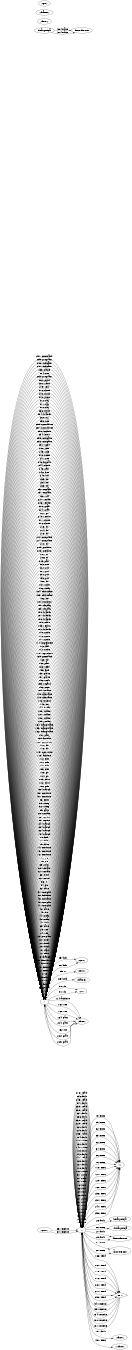 digraph "DATA_EXEC/Dofloo-SyscallParty_noElip.dot" {
rankdir="LR"
size="9"
fixedsize="false"
splines="true"
nodesep=0.3
ranksep=0
fontsize=10
overlap="scalexy"
engine= "neato"
	"'*'" [node_type=file shape=ellipse]
	"'*'" [node_type=file shape=ellipse]
	"*" -> "*" [label="1: be"]
	"'*'" [node_type=file shape=ellipse]
	"'*'" [node_type=file shape=ellipse]
	"*" -> "*" [label="2: be"]
	"'*'" [node_type=file shape=ellipse]
	"'*'" [node_type=file shape=ellipse]
	"*" -> "*" [label="3: spread"]
	"'*'" [node_type=file shape=ellipse]
	"'*'" [node_type=file shape=ellipse]
	"*" -> "*" [label="4: force"]
	"'*'" [node_type=file shape=ellipse]
	"'*'" [node_type=file shape=ellipse]
	"*" -> "*" [label="7: distribute"]
	"'*'" [node_type=file shape=ellipse]
	"'*'" [node_type=file shape=ellipse]
	"*" -> "*" [label="8: distribute"]
	"'*'" [node_type=file shape=ellipse]
	"'*'" [node_type=file shape=ellipse]
	"*" -> "*" [label="9: be"]
	"'*'" [node_type=file shape=ellipse]
	"'*'" [node_type=file shape=ellipse]
	"*" -> "*" [label="12: extend"]
	"'*'" [node_type=file shape=ellipse]
	"'*'" [node_type=file shape=ellipse]
	"*" -> "*" [label="13: extend"]
	"'*'" [node_type=file shape=ellipse]
	"'*'" [node_type=file shape=ellipse]
	"*" -> "*" [label="14: distribute"]
	"'*'" [node_type=file shape=ellipse]
	"'*'" [node_type=file shape=ellipse]
	"*" -> "*" [label="15: distribute"]
	"'*'" [node_type=file shape=ellipse]
	"'*'" [node_type=file shape=ellipse]
	"*" -> "*" [label="16: change"]
	"'*'" [node_type=file shape=ellipse]
	"'*'" [node_type=file shape=ellipse]
	"*" -> "*" [label="17: start"]
	"'*'" [node_type=file shape=ellipse]
	"'*'" [node_type=file shape=ellipse]
	"*" -> "*" [label="18: start"]
	"'*'" [node_type=Process shape=box]
	"'*'" [node_type=Process shape=box]
	"'*'" -> "'*'" [label="19: fork"]
	"'*'" [node_type=Process shape=box]
	".*\*" [node_type=File shape=ellipse]
	"'*'" -> ".*\*" [label="19: exec"]
	"'*'" [node_type=file shape=ellipse]
	"'*'" [node_type=file shape=ellipse]
	"*" -> "*" [label="20: think"]
	"'*'" [node_type=file shape=ellipse]
	"'*'" [node_type=file shape=ellipse]
	"*" -> "*" [label="21: think"]
	"'*'" [node_type=file shape=ellipse]
	"'*'" [node_type=file shape=ellipse]
	"*" -> "*" [label="22: cover"]
	"'*'" [node_type=file shape=ellipse]
	"'*'" [node_type=file shape=ellipse]
	"*" -> "*" [label="23: program"]
	"'*'" [node_type=file shape=ellipse]
	"'*'" [node_type=file shape=ellipse]
	"*" -> "*" [label="24: see"]
	"'*'" [node_type=file shape=ellipse]
	"'*'" [node_type=file shape=ellipse]
	"*" -> "*" [label="25: see"]
	"'*'" [node_type=Process shape=box]
	"'binary.ninja'" [node_type=Process shape=box]
	"'*'" -> "'binary.ninja'" [label="26: fork"]
	"'*'" [node_type=Process shape=box]
	".*\binary.ninja" [node_type=File shape=ellipse]
	"'*'" -> ".*\binary.ninja" [label="26: exec"]
	"'*'" [node_type=Process shape=box]
	"'linux.die.net'" [node_type=Process shape=box]
	"'*'" -> "'linux.die.net'" [label="27: fork"]
	"'*'" [node_type=Process shape=box]
	".*\linux.die.net" [node_type=File shape=ellipse]
	"'*'" -> ".*\linux.die.net" [label="27: exec"]
	"'*'" [node_type=Process shape=box]
	"'linux.die.net'" [node_type=Process shape=box]
	"'*'" -> "'linux.die.net'" [label="28: fork"]
	"'*'" [node_type=Process shape=box]
	".*\linux.die.net" [node_type=File shape=ellipse]
	"'*'" -> ".*\linux.die.net" [label="28: exec"]
	"'*'" [node_type=Process shape=box]
	"'*'" [node_type=Process shape=box]
	"'*'" -> "'*'" [label="29: fork"]
	"'*'" [node_type=Process shape=box]
	".*\*" [node_type=File shape=ellipse]
	"'*'" -> ".*\*" [label="29: exec"]
	"'linux.die.net'" [node_type=file shape=ellipse]
	"'binary.ninja'" [node_type=file shape=ellipse]
	"binary.ninja" -> "linux.die.net" [label="30: ltrace"]
	"'linux.die.net'" [node_type=file shape=ellipse]
	"'binary.ninja'" [node_type=file shape=ellipse]
	"binary.ninja" -> "linux.die.net" [label="31: ltrace"]
	"'*'" [node_type=Process shape=box]
	"'*'" [node_type=Process shape=box]
	"'*'" -> "'*'" [label="32: fork"]
	"'*'" [node_type=Process shape=box]
	".*\*" [node_type=File shape=ellipse]
	"'*'" -> ".*\*" [label="32: exec"]
	"'/-gnu-/'" [node_type=file shape=diamond]
	"'*'" [node_type=Process shape=box]
	"'/-gnu-/'" -> "'*'" [label="33: receive"]
	"'/-gnu-/'" [node_type=file shape=diamond]
	"'*'" [node_type=Process shape=box]
	"'/-gnu-/'" -> "'*'" [label="34: receive"]
	"'/-gnu-/'" [node_type=file shape=ellipse]
	"'*'" [node_type=file shape=ellipse]
	"*" -> "/-gnu-/" [label="35: link"]
	"'/-gnu-/'" [node_type=file shape=ellipse]
	"'*'" [node_type=file shape=ellipse]
	"*" -> "/-gnu-/" [label="36: link"]
	"'*'" [node_type=file shape=ellipse]
	"'*'" [node_type=file shape=ellipse]
	"*" -> "*" [label="39: have"]
	"'*'" [node_type=file shape=ellipse]
	"'*'" [node_type=file shape=ellipse]
	"*" -> "*" [label="40: link"]
	"'*'" [node_type=file shape=ellipse]
	"'*'" [node_type=file shape=ellipse]
	"*" -> "*" [label="43: mean"]
	"'*'" [node_type=file shape=ellipse]
	"'*'" [node_type=file shape=ellipse]
	"*" -> "*" [label="44: mean"]
	"'*'" [node_type=file shape=ellipse]
	"'*'" [node_type=file shape=ellipse]
	"*" -> "*" [label="45: be"]
	"'*'" [node_type=file shape=ellipse]
	"'*'" [node_type=file shape=ellipse]
	"*" -> "*" [label="46: have"]
	"'*'" [node_type=file shape=ellipse]
	"'*'" [node_type=file shape=ellipse]
	"*" -> "*" [label="47: compile"]
	"'*'" [node_type=file shape=ellipse]
	"'*'" [node_type=file shape=ellipse]
	"*" -> "*" [label="48: compile"]
	"'*'" [node_type=file shape=ellipse]
	"'*'" [node_type=file shape=ellipse]
	"*" -> "*" [label="49: indicate"]
	"'*'" [node_type=file shape=ellipse]
	"'*'" [node_type=file shape=ellipse]
	"*" -> "*" [label="50: indicate"]
	"'*'" [node_type=file shape=ellipse]
	"'*'" [node_type=file shape=ellipse]
	"*" -> "*" [label="51: compile"]
	"'*'" [node_type=file shape=ellipse]
	"'*'" [node_type=file shape=ellipse]
	"*" -> "*" [label="52: have"]
	"'*'" [node_type=Process shape=box]
	"'*'" [node_type=Process shape=box]
	"'*'" -> "'*'" [label="53: fork"]
	"'*'" [node_type=Process shape=box]
	".*\*" [node_type=File shape=ellipse]
	"'*'" -> ".*\*" [label="53: exec"]
	"'*'" [node_type=file shape=ellipse]
	"'*'" [node_type=file shape=ellipse]
	"*" -> "*" [label="54: be"]
	"'/-four-/'" [node_type=file shape=ellipse]
	"'*'" [node_type=file shape=ellipse]
	"*" -> "/-four-/" [label="55: 's"]
	"'*'" [node_type=file shape=ellipse]
	"'*'" [node_type=file shape=ellipse]
	"*" -> "*" [label="56: 's"]
	"'*'" [node_type=file shape=ellipse]
	"'*'" [node_type=Process shape=box]
	"'*'" -> "'*'" [label="57: write"]
	"'*'" [node_type=file shape=ellipse]
	"'*'" [node_type=Process shape=box]
	"'*'" -> "'*'" [label="58: write"]
	"'*'" [node_type=file shape=ellipse]
	"'*'" [node_type=Process shape=box]
	"'*'" -> "'*'" [label="59: write"]
	"'*'" [node_type=file shape=ellipse]
	"'*'" [node_type=Process shape=box]
	"'*'" -> "'*'" [label="60: write"]
	"'*'" [node_type=file shape=ellipse]
	"'*'" [node_type=file shape=ellipse]
	"*" -> "*" [label="61: serve"]
	"'*'" [node_type=Process shape=box]
	"'*'" [node_type=Process shape=box]
	"'*'" -> "'*'" [label="62: fork"]
	"'*'" [node_type=Process shape=box]
	".*\*" [node_type=File shape=ellipse]
	"'*'" -> ".*\*" [label="62: exec"]
	"'*'" [node_type=file shape=ellipse]
	"'*'" [node_type=file shape=ellipse]
	"*" -> "*" [label="63: hold"]
	"'*'" [node_type=Process shape=box]
	"'*'" [node_type=Process shape=box]
	"'*'" -> "'*'" [label="64: fork"]
	"'*'" [node_type=Process shape=box]
	".*\*" [node_type=File shape=ellipse]
	"'*'" -> ".*\*" [label="64: exec"]
	"'/-frame-/'" [node_type=file shape=ellipse]
	"'*'" [node_type=file shape=ellipse]
	"*" -> "/-frame-/" [label="65: hold"]
	"'*'" [node_type=Process shape=box]
	"'*'" [node_type=Process shape=box]
	"'*'" -> "'*'" [label="66: fork"]
	"'*'" [node_type=Process shape=box]
	".*\*" [node_type=File shape=ellipse]
	"'*'" -> ".*\*" [label="66: exec"]
	"'*'" [node_type=file shape=ellipse]
	"'*'" [node_type=file shape=ellipse]
	"*" -> "*" [label="67: remain"]
	"'*'" [node_type=file shape=ellipse]
	"'*'" [node_type=file shape=ellipse]
	"*" -> "*" [label="68: remain"]
	"'*'" [node_type=file shape=ellipse]
	"'*'" [node_type=file shape=ellipse]
	"*" -> "*" [label="69: point"]
	"'*'" [node_type=file shape=ellipse]
	"'*'" [node_type=file shape=ellipse]
	"*" -> "*" [label="70: 're"]
	"'*'" [node_type=file shape=ellipse]
	"'*'" [node_type=file shape=ellipse]
	"*" -> "*" [label="71: 're"]
	"'*'" [node_type=file shape=ellipse]
	"'*'" [node_type=file shape=ellipse]
	"*" -> "*" [label="72: continue"]
	"'*'" [node_type=file shape=ellipse]
	"'*'" [node_type=file shape=ellipse]
	"*" -> "*" [label="73: continue"]
	"'*'" [node_type=file shape=ellipse]
	"'*'" [node_type=file shape=ellipse]
	"*" -> "*" [label="74: continue"]
	"'*'" [node_type=file shape=ellipse]
	"'*'" [node_type=file shape=ellipse]
	"*" -> "*" [label="75: dive"]
	"'*'" [node_type=Process shape=box]
	"'*'" [node_type=Process shape=box]
	"'*'" -> "'*'" [label="76: fork"]
	"'*'" [node_type=Process shape=box]
	".*\*" [node_type=File shape=ellipse]
	"'*'" -> ".*\*" [label="76: exec"]
	"'*'" [node_type=file shape=ellipse]
	"'*'" [node_type=file shape=ellipse]
	"*" -> "*" [label="77: find"]
	"'*'" [node_type=file shape=ellipse]
	"'*'" [node_type=file shape=ellipse]
	"*" -> "*" [label="78: find"]
	"'*'" [node_type=file shape=ellipse]
	"'*'" [node_type=file shape=ellipse]
	"*" -> "*" [label="79: branch"]
	"'*'" [node_type=file shape=ellipse]
	"'*'" [node_type=Process shape=box]
	"'*'" -> "'*'" [label="80: 'read'"]
	"'*'" [node_type=file shape=ellipse]
	"'*'" [node_type=Process shape=box]
	"'*'" -> "'*'" [label="81: 'read'"]
	"'*'" [node_type=file shape=ellipse]
	"'*'" [node_type=file shape=ellipse]
	"*" -> "*" [label="82: branch"]
	"'*'" [node_type=file shape=ellipse]
	"'*'" [node_type=file shape=ellipse]
	"*" -> "*" [label="83: branch"]
	"'*'" [node_type=file shape=ellipse]
	"'*'" [node_type=file shape=ellipse]
	"*" -> "*" [label="84: branch"]
	"'*'" [node_type=file shape=ellipse]
	"'*'" [node_type=file shape=ellipse]
	"*" -> "*" [label="85: return"]
	"'*'" [node_type=file shape=ellipse]
	"'*'" [node_type=file shape=ellipse]
	"*" -> "*" [label="86: return"]
	"'*'" [node_type=file shape=ellipse]
	"'*'" [node_type=Process shape=box]
	"'*'" -> "'*'" [label="87: write"]
	"'*'" [node_type=file shape=ellipse]
	"'*'" [node_type=file shape=ellipse]
	"*" -> "*" [label="88: contain"]
	"'*'" [node_type=file shape=ellipse]
	"'*'" [node_type=file shape=ellipse]
	"*" -> "*" [label="89: pass"]
	"'/-ps-/'" [node_type=file shape=ellipse]
	"'*'" [node_type=file shape=ellipse]
	"*" -> "/-ps-/" [label="90: do"]
	"'/-ps-/'" [node_type=file shape=ellipse]
	"'*'" [node_type=file shape=ellipse]
	"*" -> "/-ps-/" [label="91: do"]
	"'*'" [node_type=file shape=ellipse]
	"'*'" [node_type=file shape=ellipse]
	"*" -> "*" [label="92: sleep"]
	"'*'" [node_type=file shape=ellipse]
	"'*'" [node_type=file shape=ellipse]
	"*" -> "*" [label="93: sleep"]
	" IP '*'" [node_type=file shape=diamond]
	"'*'" [node_type=Process shape=box]
	" IP '*'" -> "'*'" [label="94: receive"]
	" IP '*'" [node_type=file shape=diamond]
	"'*'" [node_type=Process shape=box]
	" IP '*'" -> "'*'" [label="95: receive"]
	"'*'" [node_type=file shape=ellipse]
	"'*'" [node_type=file shape=ellipse]
	"*" -> "*" [label="96: exist"]
	"'*'" [node_type=file shape=ellipse]
	"'*'" [node_type=file shape=ellipse]
	"*" -> "*" [label="97: continue"]
	"'*'" [node_type=file shape=ellipse]
	"'*'" [node_type=file shape=ellipse]
	"*" -> "*" [label="98: continue"]
	"'*'" [node_type=file shape=ellipse]
	"'*'" [node_type=file shape=ellipse]
	"*" -> "*" [label="99: branch"]
	"'*'" [node_type=file shape=ellipse]
	"'*'" [node_type=file shape=ellipse]
	"*" -> "*" [label="100: exit"]
	"'*'" [node_type=file shape=ellipse]
	"'*'" [node_type=Process shape=box]
	"'*'" -> "'*'" [label="101: write"]
	"'*'" [node_type=file shape=ellipse]
	"'*'" [node_type=file shape=ellipse]
	"*" -> "*" [label="102: shut"]
	"'*'" [node_type=file shape=ellipse]
	"'*'" [node_type=file shape=ellipse]
	"*" -> "*" [label="103: shut"]
	"'*'" [node_type=file shape=ellipse]
	"'*'" [node_type=file shape=ellipse]
	"*" -> "*" [label="104: go"]
	"'*'" [node_type=file shape=ellipse]
	"'*'" [node_type=file shape=ellipse]
	"*" -> "*" [label="105: go"]
	"'*'" [node_type=file shape=ellipse]
	"'*'" [node_type=file shape=ellipse]
	"*" -> "*" [label="109: exit"]
	"'*'" [node_type=file shape=ellipse]
	"'*'" [node_type=file shape=ellipse]
	"*" -> "*" [label="110: exit"]
	"'*'" [node_type=file shape=ellipse]
	"'*'" [node_type=file shape=ellipse]
	"*" -> "*" [label="111: exit"]
	"'*'" [node_type=file shape=ellipse]
	"'*'" [node_type=file shape=ellipse]
	"*" -> "*" [label="112: exit"]
	"'*'" [node_type=file shape=ellipse]
	"'*'" [node_type=file shape=ellipse]
	"*" -> "*" [label="113: achieve"]
	"'/-first-/'" [node_type=file shape=ellipse]
	"'*'" [node_type=file shape=ellipse]
	"*" -> "/-first-/" [label="114: achieve"]
	"'*'" [node_type=file shape=ellipse]
	"'*'" [node_type=file shape=ellipse]
	"*" -> "*" [label="115: overwrite"]
	"'*'" [node_type=file shape=ellipse]
	"'*'" [node_type=file shape=ellipse]
	"*" -> "*" [label="116: do"]
	"'*'" [node_type=file shape=ellipse]
	"'*'" [node_type=file shape=ellipse]
	"*" -> "*" [label="117: do"]
	"'*'" [node_type=Process shape=box]
	"'*'" [node_type=Process shape=box]
	"'*'" -> "'*'" [label="118: fork"]
	"'*'" [node_type=Process shape=box]
	".*\*" [node_type=File shape=ellipse]
	"'*'" -> ".*\*" [label="118: exec"]
	"'*'" [node_type=file shape=ellipse]
	"'*'" [node_type=file shape=ellipse]
	"*" -> "*" [label="120: construct"]
	"'*'" [node_type=Process shape=box]
	"'*'" [node_type=Process shape=box]
	"'*'" -> "'*'" [label="121: fork"]
	"'*'" [node_type=Process shape=box]
	".*\*" [node_type=File shape=ellipse]
	"'*'" -> ".*\*" [label="121: exec"]
	"'*'" [node_type=Process shape=box]
	"'*'" [node_type=Process shape=box]
	"'*'" -> "'*'" [label="129: fork"]
	"'*'" [node_type=Process shape=box]
	".*\*" [node_type=File shape=ellipse]
	"'*'" -> ".*\*" [label="129: exec"]
	"'*'" [node_type=file shape=ellipse]
	"'*'" [node_type=file shape=ellipse]
	"*" -> "*" [label="130: format"]
	"'*'" [node_type=file shape=ellipse]
	"'*'" [node_type=file shape=ellipse]
	"*" -> "*" [label="131: pass"]
	"'*'" [node_type=file shape=ellipse]
	"'*'" [node_type=file shape=ellipse]
	"*" -> "*" [label="132: manipulate"]
	"'*'" [node_type=file shape=ellipse]
	"'*'" [node_type=file shape=ellipse]
	"*" -> "*" [label="133: manipulate"]
	"'*'" [node_type=file shape=ellipse]
	"'*'" [node_type=file shape=ellipse]
	"*" -> "*" [label="134: manipulate"]
	"'*'" [node_type=file shape=ellipse]
	"'*'" [node_type=file shape=ellipse]
	"*" -> "*" [label="135: reside"]
	"'*'" [node_type=file shape=ellipse]
	"'*'" [node_type=file shape=ellipse]
	"*" -> "*" [label="136: utilise"]
	"'*'" [node_type=file shape=ellipse]
	"'*'" [node_type=file shape=ellipse]
	"*" -> "*" [label="137: utilise"]
	"'*'" [node_type=file shape=ellipse]
	"'*'" [node_type=file shape=ellipse]
	"*" -> "*" [label="138: utilise"]
	"'*'" [node_type=file shape=ellipse]
	"'*'" [node_type=Process shape=box]
	"'*'" -> "'*'" [label="141: 'read'"]
	"'*'" [node_type=Process shape=box]
	"'*'" [node_type=Process shape=box]
	"'*'" -> "'*'" [label="142: fork"]
	"'*'" [node_type=Process shape=box]
	"'*'" [node_type=Process shape=box]
	"'*'" -> "'*'" [label="143: fork"]
	"'*'" [node_type=file shape=ellipse]
	"'*'" [node_type=file shape=ellipse]
	"*" -> "*" [label="144: break"]
	"'*'" [node_type=file shape=ellipse]
	"'*'" [node_type=file shape=ellipse]
	"*" -> "*" [label="145: be"]
	"'*'" [node_type=file shape=ellipse]
	"'*'" [node_type=file shape=ellipse]
	"*" -> "*" [label="146: inherit"]
	"'*'" [node_type=file shape=ellipse]
	"'*'" [node_type=Process shape=box]
	"'*'" -> "'*'" [label="147: write"]
	"'*'" [node_type=file shape=ellipse]
	"'*'" [node_type=file shape=ellipse]
	"*" -> "*" [label="148: calculate"]
	"'*'" [node_type=file shape=ellipse]
	"'*'" [node_type=file shape=ellipse]
	"*" -> "*" [label="149: calculate"]
	"'*'" [node_type=file shape=ellipse]
	"'*'" [node_type=file shape=ellipse]
	"*" -> "*" [label="150: iterate"]
	"'*'" [node_type=Process shape=box]
	"'/-first-/'" [node_type=Process shape=box]
	"'*'" -> "'/-first-/'" [label="151: fork"]
	"'*'" [node_type=Process shape=box]
	".*\/-first-/" [node_type=File shape=ellipse]
	"'*'" -> ".*\/-first-/" [label="151: exec"]
	"'*'" [node_type=file shape=ellipse]
	"'/-first-/'" [node_type=file shape=ellipse]
	"/-first-/" -> "*" [label="152: be"]
	"'*'" [node_type=file shape=ellipse]
	"'*'" [node_type=file shape=ellipse]
	"*" -> "*" [label="153: note"]
	" IP '*'" [node_type=file shape=diamond]
	"'*'" [node_type=Process shape=box]
	" IP '*'" -> "'*'" [label="154: receive"]
	"'*'" [node_type=file shape=ellipse]
	"'*'" [node_type=file shape=ellipse]
	"*" -> "*" [label="155: regard"]
	"'*'" [node_type=file shape=ellipse]
	"'*'" [node_type=file shape=ellipse]
	"*" -> "*" [label="156: seek"]
	"'*'" [node_type=file shape=ellipse]
	"'*'" [node_type=file shape=ellipse]
	"*" -> "*" [label="157: parse"]
	"'*'" [node_type=file shape=ellipse]
	"'*'" [node_type=file shape=ellipse]
	"*" -> "*" [label="158: parse"]
	"'*'" [node_type=file shape=ellipse]
	"'*'" [node_type=file shape=ellipse]
	"*" -> "*" [label="159: find"]
	"'*'" [node_type=Process shape=box]
	"'*'" [node_type=Process shape=box]
	"'*'" -> "'*'" [label="160: fork"]
	"'*'" [node_type=Process shape=box]
	".*\*" [node_type=File shape=ellipse]
	"'*'" -> ".*\*" [label="160: exec"]
	"'/-first-/'" [node_type=file shape=ellipse]
	"'*'" [node_type=file shape=ellipse]
	"*" -> "/-first-/" [label="161: see"]
	"'/-first-/'" [node_type=file shape=ellipse]
	"'*'" [node_type=file shape=ellipse]
	"*" -> "/-first-/" [label="162: see"]
	"'*'" [node_type=file shape=ellipse]
	"'*'" [node_type=file shape=ellipse]
	"*" -> "*" [label="163: seed"]
	"'/-first-/'" [node_type=file shape=ellipse]
	"'*'" [node_type=file shape=ellipse]
	"*" -> "/-first-/" [label="164: pass"]
	"'*'" [node_type=file shape=ellipse]
	"'*'" [node_type=file shape=ellipse]
	"*" -> "*" [label="165: pass"]
	" IP '*'" [shape=diamond]
	"'*'" [shape=box]
	"'*'" -> " IP '*'" [label="166: send"]
	" IP '*'" [shape=diamond]
	"'*'" [shape=box]
	"'*'" -> " IP '*'" [label="167: send"]
	"'*'" [node_type=file shape=ellipse]
	"'*'" [node_type=file shape=ellipse]
	"*" -> "*" [label="168: be"]
	"'*'" [node_type=file shape=ellipse]
	"'*'" [node_type=file shape=ellipse]
	"*" -> "*" [label="169: generate"]
	"'*'" [node_type=file shape=ellipse]
	"'*'" [node_type=file shape=ellipse]
	"*" -> "*" [label="170: represent"]
	"'*'" [node_type=file shape=ellipse]
	"'*'" [node_type=Process shape=box]
	"'*'" -> "'*'" [label="171: write"]
	"'*'" [node_type=file shape=ellipse]
	"'*'" [node_type=file shape=ellipse]
	"*" -> "*" [label="172: come"]
	"'*'" [node_type=file shape=ellipse]
	"'*'" [node_type=file shape=ellipse]
	"*" -> "*" [label="173: fail"]
	"'*'" [node_type=file shape=ellipse]
	"'*'" [node_type=file shape=ellipse]
	"*" -> "*" [label="174: implement"]
	" IP '*'" [shape=diamond]
	"'*'" [shape=box]
	"'*'" -> " IP '*'" [label="175: send"]
	" IP '*'" [shape=diamond]
	"'*'" [shape=box]
	"'*'" -> " IP '*'" [label="176: send"]
	"'*'" [node_type=file shape=ellipse]
	"'*'" [node_type=file shape=ellipse]
	"*" -> "*" [label="177: come"]
	"'*'" [node_type=file shape=ellipse]
	"'*'" [node_type=file shape=ellipse]
	"*" -> "*" [label="178: come"]
	"'*'" [node_type=file shape=ellipse]
	"'*'" [node_type=file shape=ellipse]
	"*" -> "*" [label="179: come"]
	" IP '*'" [node_type=file shape=diamond]
	"'*'" [node_type=Process shape=box]
	" IP '*'" -> "'*'" [label="180: receive"]
	" IP '*'" [node_type=file shape=diamond]
	"'*'" [node_type=Process shape=box]
	" IP '*'" -> "'*'" [label="181: receive"]
	"'*'" [node_type=file shape=ellipse]
	"'*'" [node_type=file shape=ellipse]
	"*" -> "*" [label="182: branch"]
	"'*'" [node_type=file shape=ellipse]
	"'*'" [node_type=file shape=ellipse]
	"*" -> "*" [label="183: return"]
	"'*'" [node_type=Process shape=box]
	"'*'" [node_type=Process shape=box]
	"'*'" -> "'*'" [label="184: fork"]
	"'*'" [node_type=file shape=ellipse]
	"'*'" [node_type=file shape=ellipse]
	"*" -> "*" [label="185: start"]
	"'*'" [node_type=file shape=ellipse]
	"'*'" [node_type=file shape=ellipse]
	"*" -> "*" [label="186: branch"]
	"'*'" [node_type=file shape=ellipse]
	"'*'" [node_type=file shape=ellipse]
	"*" -> "*" [label="187: branch"]
	"'*'" [node_type=file shape=ellipse]
	"'*'" [node_type=file shape=ellipse]
	"*" -> "*" [label="188: branch"]
	"'*'" [node_type=file shape=ellipse]
	"'*'" [node_type=file shape=ellipse]
	"*" -> "*" [label="189: display"]
	"'*'" [node_type=file shape=ellipse]
	"'*'" [node_type=file shape=ellipse]
	"*" -> "*" [label="190: display"]
	"'*'" [node_type=file shape=ellipse]
	"'*'" [node_type=file shape=ellipse]
	"*" -> "*" [label="191: function"]
	"'*'" [node_type=file shape=ellipse]
	"'*'" [node_type=file shape=ellipse]
	"*" -> "*" [label="192: be"]
	"'*'" [node_type=file shape=ellipse]
	"'*'" [node_type=file shape=ellipse]
	"*" -> "*" [label="193: obfuscate"]
	"'*'" [node_type=file shape=ellipse]
	"'*'" [node_type=file shape=ellipse]
	"*" -> "*" [label="194: obfuscate"]
	"'*'" [node_type=file shape=ellipse]
	"'*'" [node_type=Process shape=box]
	"'*'" -> "'*'" [label="195: 'load'"]
	"'*'" [node_type=file shape=ellipse]
	"'*'" [node_type=file shape=ellipse]
	"*" -> "*" [label="196: shift"]
	"'*'" [node_type=file shape=ellipse]
	"'*'" [node_type=file shape=ellipse]
	"*" -> "*" [label="197: shift"]
	"'*'" [node_type=file shape=ellipse]
	"'*'" [node_type=file shape=ellipse]
	"*" -> "*" [label="198: do"]
	"'*'" [node_type=file shape=ellipse]
	"'*'" [node_type=file shape=ellipse]
	"*" -> "*" [label="199: put"]
	"'*'" [node_type=file shape=ellipse]
	"'*'" [node_type=file shape=ellipse]
	"*" -> "*" [label="200: put"]
	"'*'" [node_type=file shape=ellipse]
	"'*'" [node_type=file shape=ellipse]
	"*" -> "*" [label="201: put"]
	"'*'" [node_type=file shape=ellipse]
	"'*'" [node_type=file shape=ellipse]
	"*" -> "*" [label="202: put"]
	"'*'" [node_type=file shape=ellipse]
	"'*'" [node_type=file shape=ellipse]
	"*" -> "*" [label="203: see"]
	"'/-first-/'" [node_type=file shape=ellipse]
	"'*'" [node_type=file shape=ellipse]
	"*" -> "/-first-/" [label="204: pass"]
	"'*'" [node_type=file shape=ellipse]
	"'*'" [node_type=file shape=ellipse]
	"*" -> "*" [label="205: pass"]
	"'*'" [node_type=file shape=ellipse]
	"'*'" [node_type=file shape=ellipse]
	"*" -> "*" [label="206: os"]
	"'*'" [node_type=file shape=ellipse]
	"'*'" [node_type=file shape=ellipse]
	"*" -> "*" [label="207: os"]
	"'*'" [node_type=file shape=ellipse]
	"'*'" [node_type=file shape=ellipse]
	"*" -> "*" [label="208: preform"]
	"'*'" [node_type=file shape=ellipse]
	"'*'" [node_type=file shape=ellipse]
	"*" -> "*" [label="209: preform"]
	"'*'" [node_type=file shape=ellipse]
	"'*'" [node_type=file shape=ellipse]
	"*" -> "*" [label="210: do"]
	"'*'" [node_type=file shape=ellipse]
	"'*'" [node_type=file shape=ellipse]
	"*" -> "*" [label="211: complete"]
	"'*'" [node_type=file shape=ellipse]
	"'*'" [node_type=file shape=ellipse]
	"*" -> "*" [label="212: complete"]
	"'*'" [node_type=file shape=ellipse]
	"'*'" [node_type=file shape=ellipse]
	"*" -> "*" [label="213: do"]
	"'*'" [node_type=file shape=ellipse]
	"'*'" [node_type=file shape=ellipse]
	"*" -> "*" [label="214: do"]
	"'*'" [node_type=file shape=ellipse]
	"'*'" [node_type=file shape=ellipse]
	"*" -> "*" [label="215: do"]
	"'*'" [node_type=file shape=ellipse]
	"'*'" [node_type=file shape=ellipse]
	"*" -> "*" [label="216: close"]
	"'*'" [node_type=file shape=ellipse]
	"'*'" [node_type=file shape=ellipse]
	"*" -> "*" [label="217: close"]
	"'*'" [node_type=file shape=ellipse]
	"'*'" [node_type=file shape=ellipse]
	"*" -> "*" [label="218: return"]
	"'*'" [node_type=Process shape=box]
	"'*'" [node_type=Process shape=box]
	"'*'" -> "'*'" [label="219: fork"]
	"'*'" [node_type=Process shape=box]
	"'*'" [node_type=Process shape=box]
	"'*'" -> "'*'" [label="220: fork"]
	"'*'" [node_type=file shape=ellipse]
	"'*'" [node_type=file shape=ellipse]
	"*" -> "*" [label="221: go"]
	"'*'" [node_type=file shape=ellipse]
	"'/-first-/'" [node_type=file shape=ellipse]
	"/-first-/" -> "*" [label="222: grab"]
	"'*'" [node_type=file shape=ellipse]
	"'/-first-/'" [node_type=file shape=ellipse]
	"/-first-/" -> "*" [label="223: grab"]
	"'*'" [node_type=file shape=ellipse]
	"'*'" [node_type=file shape=ellipse]
	"*" -> "*" [label="224: grab"]
	"'*'" [node_type=file shape=ellipse]
	"'*'" [node_type=file shape=ellipse]
	"*" -> "*" [label="225: grab"]
	"'*'" [node_type=file shape=ellipse]
	"'*'" [node_type=file shape=ellipse]
	"*" -> "*" [label="226: reside"]
	"'*'" [node_type=file shape=ellipse]
	"'*'" [node_type=file shape=ellipse]
	"*" -> "*" [label="227: reside"]
	"'*'" [node_type=file shape=ellipse]
	"'*'" [node_type=file shape=ellipse]
	"*" -> "*" [label="228: will"]
	"'*'" [node_type=file shape=ellipse]
	"'*'" [node_type=Process shape=box]
	"'*'" -> "'*'" [label="229: 'read'"]
	"'*'" [node_type=file shape=ellipse]
	"'*'" [node_type=Process shape=box]
	"'*'" -> "'*'" [label="230: 'read'"]
	"'*'" [node_type=file shape=ellipse]
	"'*'" [node_type=file shape=ellipse]
	"*" -> "*" [label="231: explain"]
	"'*'" [node_type=file shape=ellipse]
	"'*'" [node_type=file shape=ellipse]
	"*" -> "*" [label="232: explain"]
	"'*'" [node_type=file shape=ellipse]
	"'*'" [node_type=file shape=ellipse]
	"*" -> "*" [label="233: be"]
	"'*'" [node_type=file shape=ellipse]
	"'*'" [node_type=file shape=ellipse]
	"*" -> "*" [label="234: be"]
	"'*'" [node_type=file shape=ellipse]
	"'*'" [node_type=file shape=ellipse]
	"*" -> "*" [label="235: be"]
	"'*'" [node_type=Process shape=box]
	"'*'" [node_type=Process shape=box]
	"'*'" -> "'*'" [label="236: fork"]
	"'*'" [node_type=Process shape=box]
	".*\*" [node_type=File shape=ellipse]
	"'*'" -> ".*\*" [label="236: exec"]
	"'*'" [node_type=Process shape=box]
	"'*'" [node_type=Process shape=box]
	"'*'" -> "'*'" [label="237: fork"]
	"'*'" [node_type=Process shape=box]
	".*\*" [node_type=File shape=ellipse]
	"'*'" -> ".*\*" [label="237: exec"]
	"'*'" [node_type=file shape=ellipse]
	"'*'" [node_type=Process shape=box]
	"'*'" -> "'*'" [label="238: 'read'"]
	"'*'" [node_type=file shape=ellipse]
	"'*'" [node_type=Process shape=box]
	"'*'" -> "'*'" [label="239: 'read'"]
	"'*'" [node_type=file shape=ellipse]
	"'*'" [node_type=file shape=ellipse]
	"*" -> "*" [label="240: hit"]
	"'*'" [node_type=Process shape=box]
	"'*'" [node_type=Process shape=box]
	"'*'" -> "'*'" [label="241: fork"]
	"'*'" [node_type=Process shape=box]
	".*\*" [node_type=File shape=ellipse]
	"'*'" -> ".*\*" [label="241: exec"]
	"'*'" [node_type=file shape=ellipse]
	"'*'" [node_type=file shape=ellipse]
	"*" -> "*" [label="242: free"]
	"'*'" [node_type=file shape=ellipse]
	"'*'" [node_type=file shape=ellipse]
	"*" -> "*" [label="243: pass"]
	"'*'" [node_type=file shape=ellipse]
	"'*'" [node_type=file shape=ellipse]
	"*" -> "*" [label="244: name"]
	"'*'" [node_type=file shape=ellipse]
	"'*'" [node_type=Process shape=box]
	"'*'" -> "'*'" [label="245: 'read'"]
	"'*'" [node_type=file shape=ellipse]
	"'*'" [node_type=file shape=ellipse]
	"*" -> "*" [label="246: format"]
	"'*'" [node_type=file shape=ellipse]
	"'*'" [node_type=file shape=ellipse]
	"*" -> "*" [label="247: see"]
	"'*'" [node_type=file shape=ellipse]
	"'*'" [node_type=file shape=ellipse]
	"*" -> "*" [label="248: seem"]
	"'*'" [node_type=file shape=ellipse]
	"'*'" [node_type=file shape=ellipse]
	"*" -> "*" [label="249: joke"]
	"'*'" [node_type=file shape=ellipse]
	"'*'" [node_type=file shape=ellipse]
	"*" -> "*" [label="250: joke"]
	"'*'" [node_type=file shape=ellipse]
	"'*'" [node_type=file shape=ellipse]
	"*" -> "*" [label="251: spell"]
	"'*'" [node_type=file shape=ellipse]
	"'*'" [node_type=file shape=ellipse]
	"*" -> "*" [label="252: mitigate"]
	"'*'" [node_type=file shape=ellipse]
	"'*'" [node_type=file shape=ellipse]
	"*" -> "*" [label="253: mitigate"]
	"'*'" [node_type=file shape=ellipse]
	"'*'" [node_type=file shape=ellipse]
	"*" -> "*" [label="254: know"]
	"'*'" [node_type=file shape=ellipse]
	"'*'" [node_type=file shape=ellipse]
	"*" -> "*" [label="255: incline"]
	"'*'" [node_type=Process shape=box]
	"'*'" [node_type=Process shape=box]
	"'*'" -> "'*'" [label="256: fork"]
	"'*'" [node_type=Process shape=box]
	".*\*" [node_type=File shape=ellipse]
	"'*'" -> ".*\*" [label="256: exec"]
	"'*'" [node_type=file shape=ellipse]
	"'*'" [node_type=file shape=ellipse]
	"*" -> "*" [label="257: contribute"]
	"'*'" [node_type=file shape=ellipse]
	"'*'" [node_type=file shape=ellipse]
	"*" -> "*" [label="258: contribute"]
	"'*'" [node_type=file shape=ellipse]
	"'*'" [node_type=file shape=ellipse]
	"*" -> "*" [label="259: see"]
	"'*'" [node_type=file shape=ellipse]
	"'*'" [node_type=file shape=ellipse]
	"*" -> "*" [label="260: try"]
	" IP '*'" [shape=diamond]
	"'*'" [shape=box]
	"'*'" -> " IP '*'" [label="261: send"]
	"'*'" [node_type=file shape=ellipse]
	"'*'" [node_type=file shape=ellipse]
	"*" -> "*" [label="264: branch"]
	"'*'" [node_type=file shape=ellipse]
	"'*'" [node_type=file shape=ellipse]
	"*" -> "*" [label="266: close"]
	"'*'" [node_type=file shape=ellipse]
	"'*'" [node_type=file shape=ellipse]
	"*" -> "*" [label="270: say"]
	"'*'" [node_type=file shape=ellipse]
	"'*'" [node_type=file shape=ellipse]
	"*" -> "*" [label="271: say"]
	"'*'" [node_type=file shape=ellipse]
	"'*'" [node_type=file shape=ellipse]
	"*" -> "*" [label="272: say"]
	"'*'" [node_type=file shape=ellipse]
	"'*'" [node_type=file shape=ellipse]
	"*" -> "*" [label="273: jump"]
	"'*'" [node_type=file shape=ellipse]
	"'*'" [node_type=file shape=ellipse]
	"*" -> "*" [label="275: close"]
	"'*'" [node_type=file shape=ellipse]
	"'*'" [node_type=file shape=ellipse]
	"*" -> "*" [label="276: close"]
	" IP '*'" [shape=diamond]
	"'*'" [shape=box]
	"'*'" -> " IP '*'" [label="277: send"]
	"'*'" [node_type=file shape=ellipse]
	"'*'" [node_type=Process shape=box]
	"'*'" -> "'*'" [label="278: 'read'"]
	"'*'" [node_type=file shape=ellipse]
	"'*'" [node_type=file shape=ellipse]
	"*" -> "*" [label="279: zero"]
	"'*'" [node_type=file shape=ellipse]
	"'*'" [node_type=file shape=ellipse]
	"*" -> "*" [label="280: want"]
	"'*'" [node_type=file shape=ellipse]
	"'*'" [node_type=file shape=ellipse]
	"*" -> "*" [label="282: print"]
	"'*'" [node_type=file shape=ellipse]
	"'*'" [node_type=file shape=ellipse]
	"*" -> "*" [label="283: program"]
	"'*'" [node_type=file shape=ellipse]
	"'*'" [node_type=file shape=ellipse]
	"*" -> "*" [label="284: see"]
	"'*'" [node_type=file shape=ellipse]
	"'*'" [node_type=file shape=ellipse]
	"*" -> "*" [label="285: name"]
	"'*'" [node_type=file shape=ellipse]
	"'*'" [node_type=file shape=ellipse]
	"*" -> "*" [label="287: indicate"]
	"'*'" [node_type=file shape=ellipse]
	"'*'" [node_type=file shape=ellipse]
	"*" -> "*" [label="288: indicate"]
	"'*'" [node_type=file shape=ellipse]
	"'*'" [node_type=file shape=ellipse]
	"*" -> "*" [label="289: program"]
	" IP '*'" [shape=diamond]
	"'*'" [shape=box]
	"'*'" -> " IP '*'" [label="290: send"]
	"'*'" [node_type=file shape=ellipse]
	"'*'" [node_type=file shape=ellipse]
	"*" -> "*" [label="291: command"]
}

